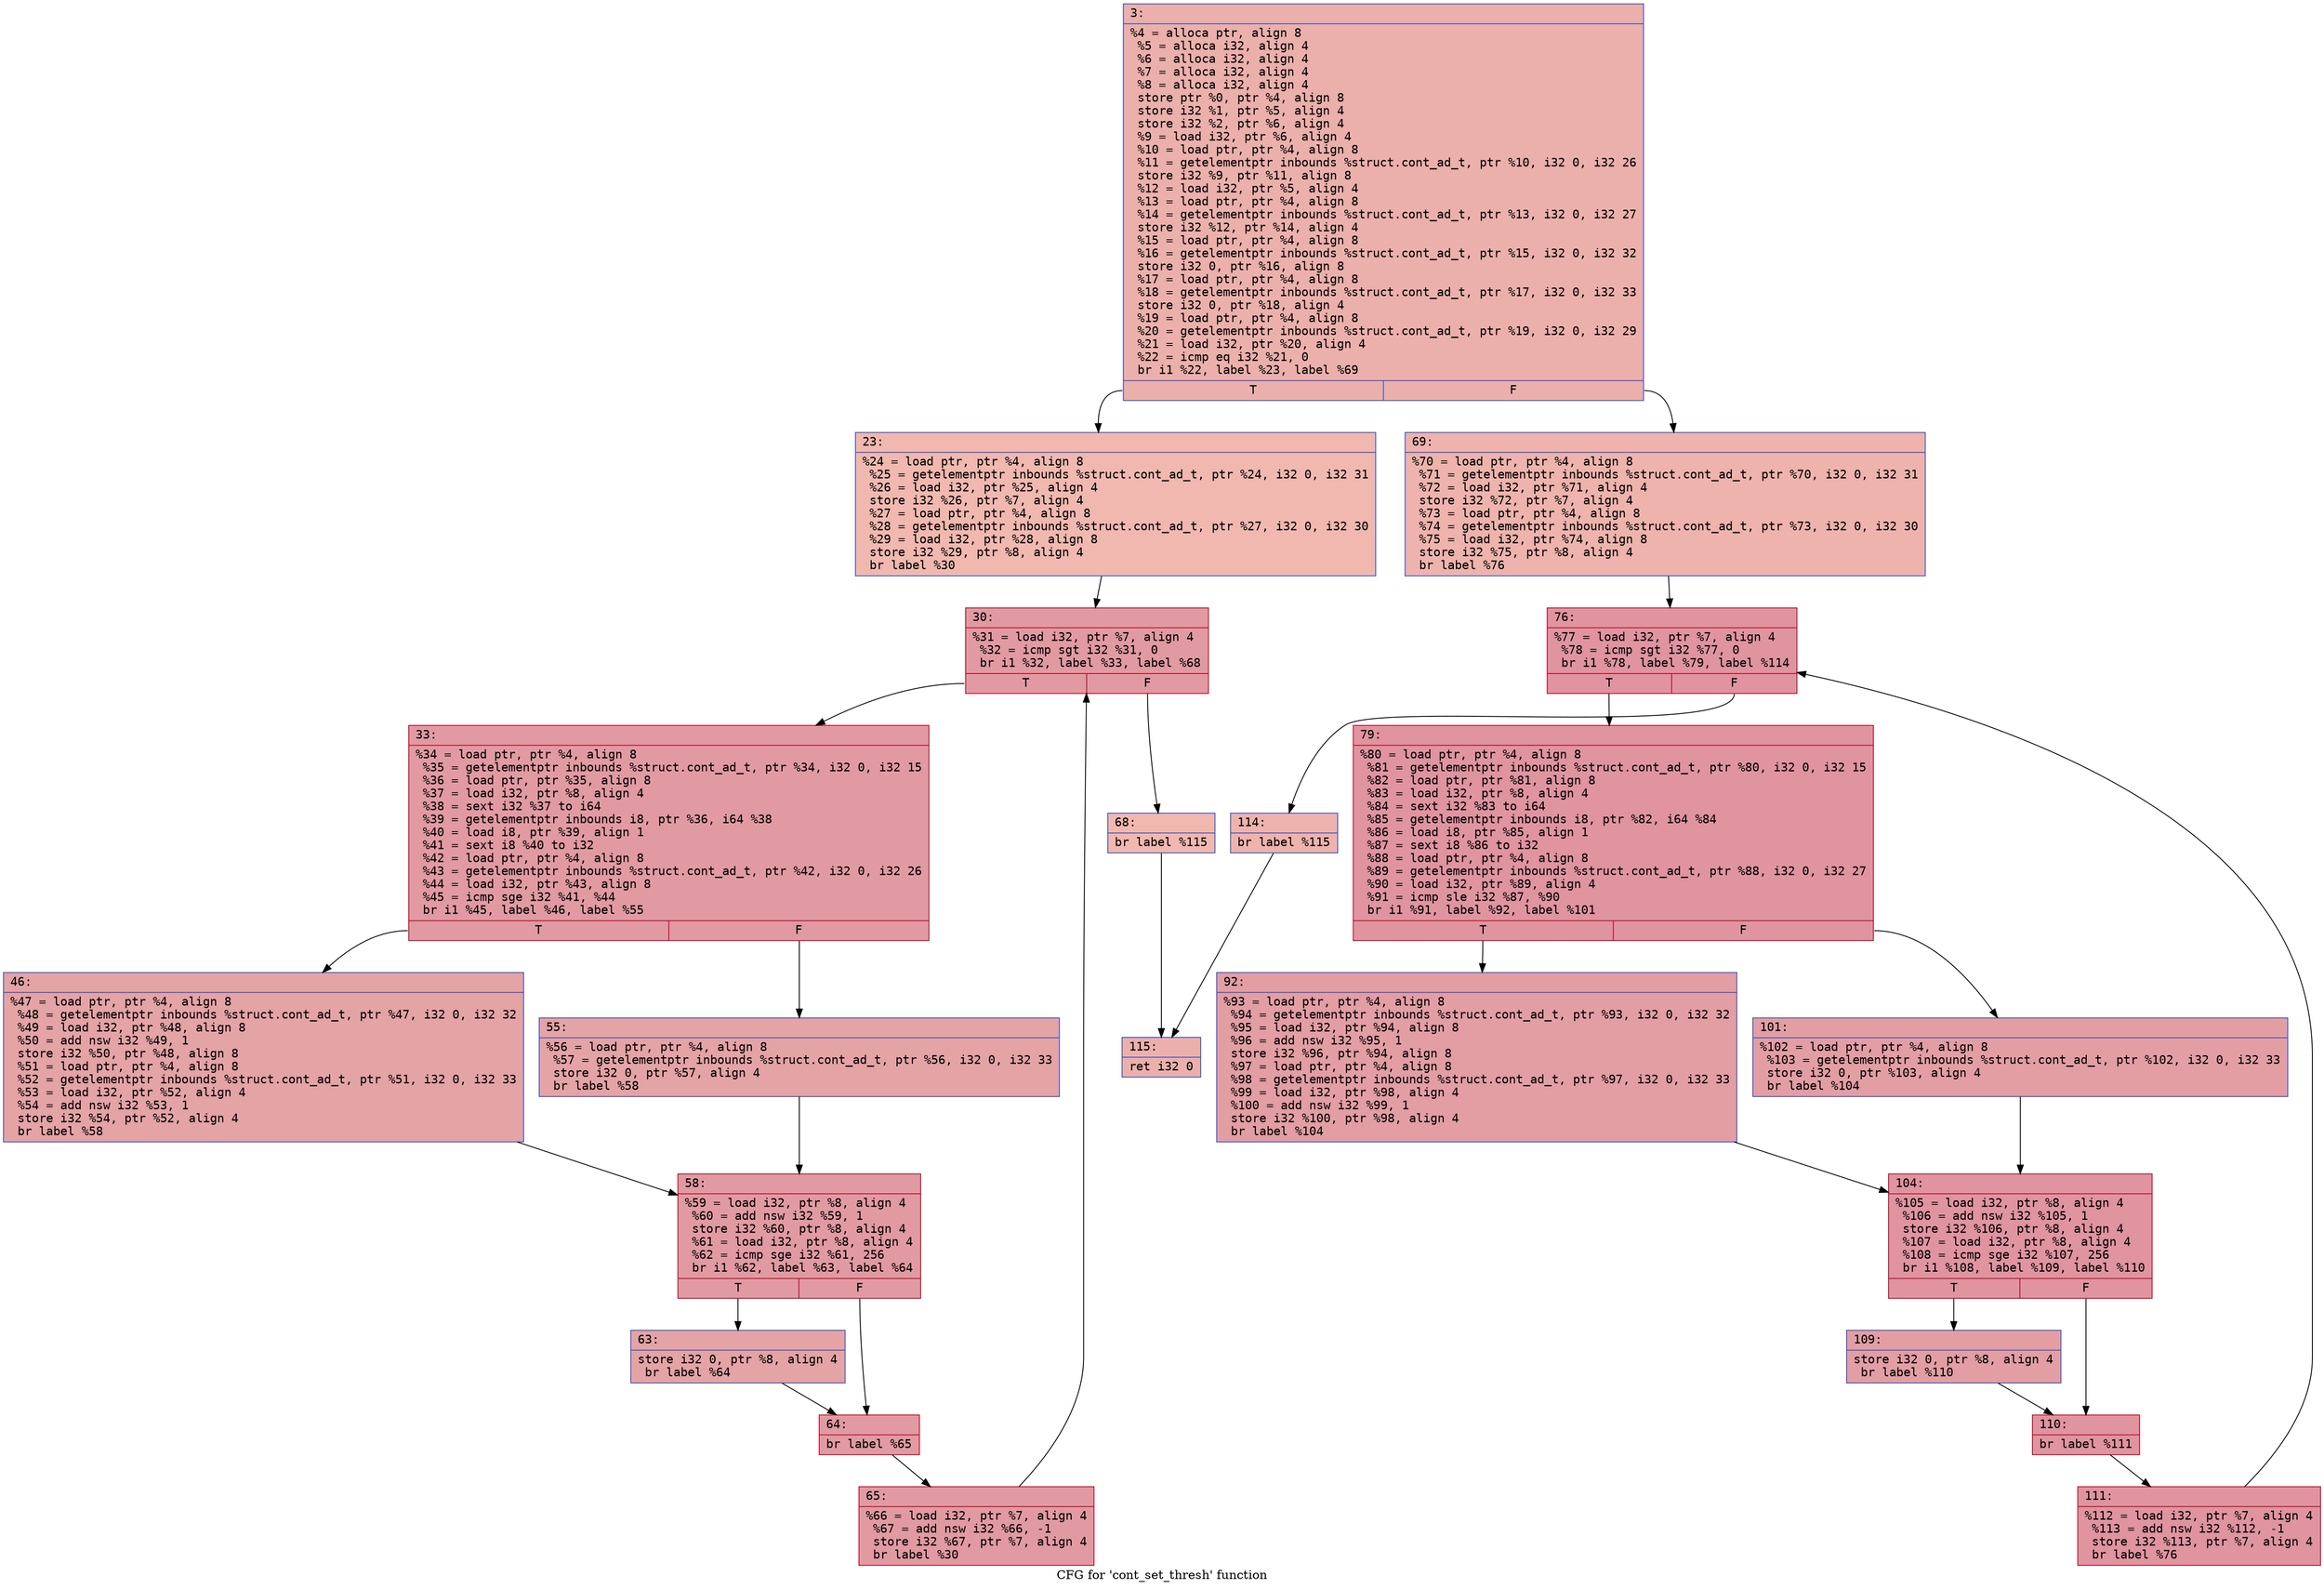 digraph "CFG for 'cont_set_thresh' function" {
	label="CFG for 'cont_set_thresh' function";

	Node0x600000a645f0 [shape=record,color="#3d50c3ff", style=filled, fillcolor="#d24b4070" fontname="Courier",label="{3:\l|  %4 = alloca ptr, align 8\l  %5 = alloca i32, align 4\l  %6 = alloca i32, align 4\l  %7 = alloca i32, align 4\l  %8 = alloca i32, align 4\l  store ptr %0, ptr %4, align 8\l  store i32 %1, ptr %5, align 4\l  store i32 %2, ptr %6, align 4\l  %9 = load i32, ptr %6, align 4\l  %10 = load ptr, ptr %4, align 8\l  %11 = getelementptr inbounds %struct.cont_ad_t, ptr %10, i32 0, i32 26\l  store i32 %9, ptr %11, align 8\l  %12 = load i32, ptr %5, align 4\l  %13 = load ptr, ptr %4, align 8\l  %14 = getelementptr inbounds %struct.cont_ad_t, ptr %13, i32 0, i32 27\l  store i32 %12, ptr %14, align 4\l  %15 = load ptr, ptr %4, align 8\l  %16 = getelementptr inbounds %struct.cont_ad_t, ptr %15, i32 0, i32 32\l  store i32 0, ptr %16, align 8\l  %17 = load ptr, ptr %4, align 8\l  %18 = getelementptr inbounds %struct.cont_ad_t, ptr %17, i32 0, i32 33\l  store i32 0, ptr %18, align 4\l  %19 = load ptr, ptr %4, align 8\l  %20 = getelementptr inbounds %struct.cont_ad_t, ptr %19, i32 0, i32 29\l  %21 = load i32, ptr %20, align 4\l  %22 = icmp eq i32 %21, 0\l  br i1 %22, label %23, label %69\l|{<s0>T|<s1>F}}"];
	Node0x600000a645f0:s0 -> Node0x600000a64640[tooltip="3 -> 23\nProbability 37.50%" ];
	Node0x600000a645f0:s1 -> Node0x600000a64960[tooltip="3 -> 69\nProbability 62.50%" ];
	Node0x600000a64640 [shape=record,color="#3d50c3ff", style=filled, fillcolor="#dc5d4a70" fontname="Courier",label="{23:\l|  %24 = load ptr, ptr %4, align 8\l  %25 = getelementptr inbounds %struct.cont_ad_t, ptr %24, i32 0, i32 31\l  %26 = load i32, ptr %25, align 4\l  store i32 %26, ptr %7, align 4\l  %27 = load ptr, ptr %4, align 8\l  %28 = getelementptr inbounds %struct.cont_ad_t, ptr %27, i32 0, i32 30\l  %29 = load i32, ptr %28, align 8\l  store i32 %29, ptr %8, align 4\l  br label %30\l}"];
	Node0x600000a64640 -> Node0x600000a64690[tooltip="23 -> 30\nProbability 100.00%" ];
	Node0x600000a64690 [shape=record,color="#b70d28ff", style=filled, fillcolor="#bb1b2c70" fontname="Courier",label="{30:\l|  %31 = load i32, ptr %7, align 4\l  %32 = icmp sgt i32 %31, 0\l  br i1 %32, label %33, label %68\l|{<s0>T|<s1>F}}"];
	Node0x600000a64690:s0 -> Node0x600000a646e0[tooltip="30 -> 33\nProbability 96.88%" ];
	Node0x600000a64690:s1 -> Node0x600000a64910[tooltip="30 -> 68\nProbability 3.12%" ];
	Node0x600000a646e0 [shape=record,color="#b70d28ff", style=filled, fillcolor="#bb1b2c70" fontname="Courier",label="{33:\l|  %34 = load ptr, ptr %4, align 8\l  %35 = getelementptr inbounds %struct.cont_ad_t, ptr %34, i32 0, i32 15\l  %36 = load ptr, ptr %35, align 8\l  %37 = load i32, ptr %8, align 4\l  %38 = sext i32 %37 to i64\l  %39 = getelementptr inbounds i8, ptr %36, i64 %38\l  %40 = load i8, ptr %39, align 1\l  %41 = sext i8 %40 to i32\l  %42 = load ptr, ptr %4, align 8\l  %43 = getelementptr inbounds %struct.cont_ad_t, ptr %42, i32 0, i32 26\l  %44 = load i32, ptr %43, align 8\l  %45 = icmp sge i32 %41, %44\l  br i1 %45, label %46, label %55\l|{<s0>T|<s1>F}}"];
	Node0x600000a646e0:s0 -> Node0x600000a64730[tooltip="33 -> 46\nProbability 50.00%" ];
	Node0x600000a646e0:s1 -> Node0x600000a64780[tooltip="33 -> 55\nProbability 50.00%" ];
	Node0x600000a64730 [shape=record,color="#3d50c3ff", style=filled, fillcolor="#c32e3170" fontname="Courier",label="{46:\l|  %47 = load ptr, ptr %4, align 8\l  %48 = getelementptr inbounds %struct.cont_ad_t, ptr %47, i32 0, i32 32\l  %49 = load i32, ptr %48, align 8\l  %50 = add nsw i32 %49, 1\l  store i32 %50, ptr %48, align 8\l  %51 = load ptr, ptr %4, align 8\l  %52 = getelementptr inbounds %struct.cont_ad_t, ptr %51, i32 0, i32 33\l  %53 = load i32, ptr %52, align 4\l  %54 = add nsw i32 %53, 1\l  store i32 %54, ptr %52, align 4\l  br label %58\l}"];
	Node0x600000a64730 -> Node0x600000a647d0[tooltip="46 -> 58\nProbability 100.00%" ];
	Node0x600000a64780 [shape=record,color="#3d50c3ff", style=filled, fillcolor="#c32e3170" fontname="Courier",label="{55:\l|  %56 = load ptr, ptr %4, align 8\l  %57 = getelementptr inbounds %struct.cont_ad_t, ptr %56, i32 0, i32 33\l  store i32 0, ptr %57, align 4\l  br label %58\l}"];
	Node0x600000a64780 -> Node0x600000a647d0[tooltip="55 -> 58\nProbability 100.00%" ];
	Node0x600000a647d0 [shape=record,color="#b70d28ff", style=filled, fillcolor="#bb1b2c70" fontname="Courier",label="{58:\l|  %59 = load i32, ptr %8, align 4\l  %60 = add nsw i32 %59, 1\l  store i32 %60, ptr %8, align 4\l  %61 = load i32, ptr %8, align 4\l  %62 = icmp sge i32 %61, 256\l  br i1 %62, label %63, label %64\l|{<s0>T|<s1>F}}"];
	Node0x600000a647d0:s0 -> Node0x600000a64820[tooltip="58 -> 63\nProbability 50.00%" ];
	Node0x600000a647d0:s1 -> Node0x600000a64870[tooltip="58 -> 64\nProbability 50.00%" ];
	Node0x600000a64820 [shape=record,color="#3d50c3ff", style=filled, fillcolor="#c32e3170" fontname="Courier",label="{63:\l|  store i32 0, ptr %8, align 4\l  br label %64\l}"];
	Node0x600000a64820 -> Node0x600000a64870[tooltip="63 -> 64\nProbability 100.00%" ];
	Node0x600000a64870 [shape=record,color="#b70d28ff", style=filled, fillcolor="#bb1b2c70" fontname="Courier",label="{64:\l|  br label %65\l}"];
	Node0x600000a64870 -> Node0x600000a648c0[tooltip="64 -> 65\nProbability 100.00%" ];
	Node0x600000a648c0 [shape=record,color="#b70d28ff", style=filled, fillcolor="#bb1b2c70" fontname="Courier",label="{65:\l|  %66 = load i32, ptr %7, align 4\l  %67 = add nsw i32 %66, -1\l  store i32 %67, ptr %7, align 4\l  br label %30\l}"];
	Node0x600000a648c0 -> Node0x600000a64690[tooltip="65 -> 30\nProbability 100.00%" ];
	Node0x600000a64910 [shape=record,color="#3d50c3ff", style=filled, fillcolor="#dc5d4a70" fontname="Courier",label="{68:\l|  br label %115\l}"];
	Node0x600000a64910 -> Node0x600000a64c80[tooltip="68 -> 115\nProbability 100.00%" ];
	Node0x600000a64960 [shape=record,color="#3d50c3ff", style=filled, fillcolor="#d6524470" fontname="Courier",label="{69:\l|  %70 = load ptr, ptr %4, align 8\l  %71 = getelementptr inbounds %struct.cont_ad_t, ptr %70, i32 0, i32 31\l  %72 = load i32, ptr %71, align 4\l  store i32 %72, ptr %7, align 4\l  %73 = load ptr, ptr %4, align 8\l  %74 = getelementptr inbounds %struct.cont_ad_t, ptr %73, i32 0, i32 30\l  %75 = load i32, ptr %74, align 8\l  store i32 %75, ptr %8, align 4\l  br label %76\l}"];
	Node0x600000a64960 -> Node0x600000a649b0[tooltip="69 -> 76\nProbability 100.00%" ];
	Node0x600000a649b0 [shape=record,color="#b70d28ff", style=filled, fillcolor="#b70d2870" fontname="Courier",label="{76:\l|  %77 = load i32, ptr %7, align 4\l  %78 = icmp sgt i32 %77, 0\l  br i1 %78, label %79, label %114\l|{<s0>T|<s1>F}}"];
	Node0x600000a649b0:s0 -> Node0x600000a64a00[tooltip="76 -> 79\nProbability 96.88%" ];
	Node0x600000a649b0:s1 -> Node0x600000a64c30[tooltip="76 -> 114\nProbability 3.12%" ];
	Node0x600000a64a00 [shape=record,color="#b70d28ff", style=filled, fillcolor="#b70d2870" fontname="Courier",label="{79:\l|  %80 = load ptr, ptr %4, align 8\l  %81 = getelementptr inbounds %struct.cont_ad_t, ptr %80, i32 0, i32 15\l  %82 = load ptr, ptr %81, align 8\l  %83 = load i32, ptr %8, align 4\l  %84 = sext i32 %83 to i64\l  %85 = getelementptr inbounds i8, ptr %82, i64 %84\l  %86 = load i8, ptr %85, align 1\l  %87 = sext i8 %86 to i32\l  %88 = load ptr, ptr %4, align 8\l  %89 = getelementptr inbounds %struct.cont_ad_t, ptr %88, i32 0, i32 27\l  %90 = load i32, ptr %89, align 4\l  %91 = icmp sle i32 %87, %90\l  br i1 %91, label %92, label %101\l|{<s0>T|<s1>F}}"];
	Node0x600000a64a00:s0 -> Node0x600000a64a50[tooltip="79 -> 92\nProbability 50.00%" ];
	Node0x600000a64a00:s1 -> Node0x600000a64aa0[tooltip="79 -> 101\nProbability 50.00%" ];
	Node0x600000a64a50 [shape=record,color="#3d50c3ff", style=filled, fillcolor="#be242e70" fontname="Courier",label="{92:\l|  %93 = load ptr, ptr %4, align 8\l  %94 = getelementptr inbounds %struct.cont_ad_t, ptr %93, i32 0, i32 32\l  %95 = load i32, ptr %94, align 8\l  %96 = add nsw i32 %95, 1\l  store i32 %96, ptr %94, align 8\l  %97 = load ptr, ptr %4, align 8\l  %98 = getelementptr inbounds %struct.cont_ad_t, ptr %97, i32 0, i32 33\l  %99 = load i32, ptr %98, align 4\l  %100 = add nsw i32 %99, 1\l  store i32 %100, ptr %98, align 4\l  br label %104\l}"];
	Node0x600000a64a50 -> Node0x600000a64af0[tooltip="92 -> 104\nProbability 100.00%" ];
	Node0x600000a64aa0 [shape=record,color="#3d50c3ff", style=filled, fillcolor="#be242e70" fontname="Courier",label="{101:\l|  %102 = load ptr, ptr %4, align 8\l  %103 = getelementptr inbounds %struct.cont_ad_t, ptr %102, i32 0, i32 33\l  store i32 0, ptr %103, align 4\l  br label %104\l}"];
	Node0x600000a64aa0 -> Node0x600000a64af0[tooltip="101 -> 104\nProbability 100.00%" ];
	Node0x600000a64af0 [shape=record,color="#b70d28ff", style=filled, fillcolor="#b70d2870" fontname="Courier",label="{104:\l|  %105 = load i32, ptr %8, align 4\l  %106 = add nsw i32 %105, 1\l  store i32 %106, ptr %8, align 4\l  %107 = load i32, ptr %8, align 4\l  %108 = icmp sge i32 %107, 256\l  br i1 %108, label %109, label %110\l|{<s0>T|<s1>F}}"];
	Node0x600000a64af0:s0 -> Node0x600000a64b40[tooltip="104 -> 109\nProbability 50.00%" ];
	Node0x600000a64af0:s1 -> Node0x600000a64b90[tooltip="104 -> 110\nProbability 50.00%" ];
	Node0x600000a64b40 [shape=record,color="#3d50c3ff", style=filled, fillcolor="#be242e70" fontname="Courier",label="{109:\l|  store i32 0, ptr %8, align 4\l  br label %110\l}"];
	Node0x600000a64b40 -> Node0x600000a64b90[tooltip="109 -> 110\nProbability 100.00%" ];
	Node0x600000a64b90 [shape=record,color="#b70d28ff", style=filled, fillcolor="#b70d2870" fontname="Courier",label="{110:\l|  br label %111\l}"];
	Node0x600000a64b90 -> Node0x600000a64be0[tooltip="110 -> 111\nProbability 100.00%" ];
	Node0x600000a64be0 [shape=record,color="#b70d28ff", style=filled, fillcolor="#b70d2870" fontname="Courier",label="{111:\l|  %112 = load i32, ptr %7, align 4\l  %113 = add nsw i32 %112, -1\l  store i32 %113, ptr %7, align 4\l  br label %76\l}"];
	Node0x600000a64be0 -> Node0x600000a649b0[tooltip="111 -> 76\nProbability 100.00%" ];
	Node0x600000a64c30 [shape=record,color="#3d50c3ff", style=filled, fillcolor="#d6524470" fontname="Courier",label="{114:\l|  br label %115\l}"];
	Node0x600000a64c30 -> Node0x600000a64c80[tooltip="114 -> 115\nProbability 100.00%" ];
	Node0x600000a64c80 [shape=record,color="#3d50c3ff", style=filled, fillcolor="#d24b4070" fontname="Courier",label="{115:\l|  ret i32 0\l}"];
}
